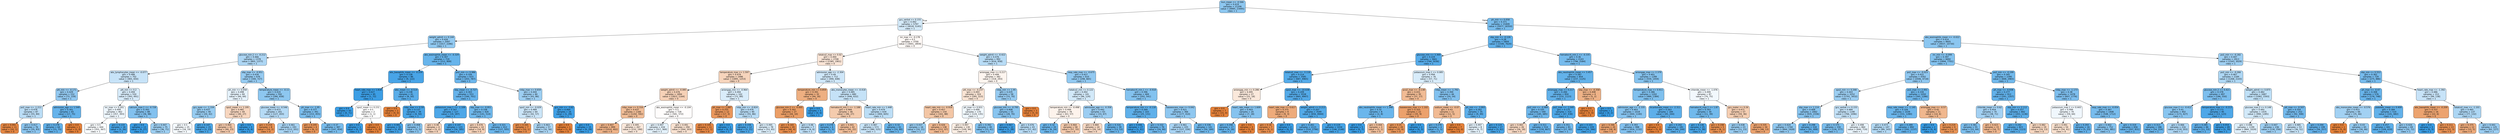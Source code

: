 digraph Tree {
node [shape=box, style="filled, rounded", color="black", fontname="helvetica"] ;
edge [fontname="helvetica"] ;
0 [label="bun_mean <= -0.566\ngini = 0.419\nsamples = 21206\nvalue = [9995, 23495]\nclass = 1", fillcolor="#8dc7f0"] ;
1 [label="gcs_verbal <= 0.155\ngini = 0.492\nsamples = 5797\nvalue = [4018, 5145]\nclass = 1", fillcolor="#d4eaf9"] ;
0 -> 1 [labeldistance=2.5, labelangle=45, headlabel="True"] ;
2 [label="weight_admit <= 0.144\ngini = 0.426\nsamples = 2097\nvalue = [1017, 2286]\nclass = 1", fillcolor="#91c9f1"] ;
1 -> 2 ;
3 [label="glucose_min.2 <= -0.212\ngini = 0.466\nsamples = 1378\nvalue = [805, 1377]\nclass = 1", fillcolor="#add6f4"] ;
2 -> 3 ;
4 [label="abs_lymphocytes_mean <= -0.077\ngini = 0.486\nsamples = 702\nvalue = [465, 650]\nclass = 1", fillcolor="#c7e3f8"] ;
3 -> 4 ;
5 [label="ptt_min <= -0.171\ngini = 0.429\nsamples = 152\nvalue = [72, 159]\nclass = 1", fillcolor="#93c9f1"] ;
4 -> 5 ;
6 [label="po2_max <= -1.211\ngini = 0.478\nsamples = 87\nvalue = [55, 84]\nclass = 1", fillcolor="#bbddf6"] ;
5 -> 6 ;
7 [label="gini = 0.091\nsamples = 11\nvalue = [20, 1]\nclass = 0", fillcolor="#e68743"] ;
6 -> 7 ;
8 [label="gini = 0.417\nsamples = 76\nvalue = [35, 83]\nclass = 1", fillcolor="#8cc6f0"] ;
6 -> 8 ;
9 [label="admission_age <= 1.549\ngini = 0.301\nsamples = 65\nvalue = [17, 75]\nclass = 1", fillcolor="#66b3eb"] ;
5 -> 9 ;
10 [label="gini = 0.278\nsamples = 64\nvalue = [15, 75]\nclass = 1", fillcolor="#61b1ea"] ;
9 -> 10 ;
11 [label="gini = 0.0\nsamples = 1\nvalue = [2, 0]\nclass = 0", fillcolor="#e58139"] ;
9 -> 11 ;
12 [label="ptt_min <= 0.2\ngini = 0.494\nsamples = 550\nvalue = [393, 491]\nclass = 1", fillcolor="#d7ebfa"] ;
4 -> 12 ;
13 [label="inr_max <= 0.201\ngini = 0.499\nsamples = 462\nvalue = [357, 393]\nclass = 1", fillcolor="#edf6fd"] ;
12 -> 13 ;
14 [label="gini = 0.5\nsamples = 444\nvalue = [355, 367]\nclass = 1", fillcolor="#f9fcfe"] ;
13 -> 14 ;
15 [label="gini = 0.133\nsamples = 18\nvalue = [2, 26]\nclass = 1", fillcolor="#48a5e7"] ;
13 -> 15 ;
16 [label="calcium_max.1 <= -0.728\ngini = 0.393\nsamples = 88\nvalue = [36, 98]\nclass = 1", fillcolor="#82c1ef"] ;
12 -> 16 ;
17 [label="gini = 0.0\nsamples = 13\nvalue = [0, 27]\nclass = 1", fillcolor="#399de5"] ;
16 -> 17 ;
18 [label="gini = 0.447\nsamples = 75\nvalue = [36, 71]\nclass = 1", fillcolor="#9dcff2"] ;
16 -> 18 ;
19 [label="sbp_max <= -0.951\ngini = 0.434\nsamples = 676\nvalue = [340, 727]\nclass = 1", fillcolor="#96cbf1"] ;
3 -> 19 ;
20 [label="ph_min <= 0.058\ngini = 0.498\nsamples = 84\nvalue = [60, 69]\nclass = 1", fillcolor="#e5f2fc"] ;
19 -> 20 ;
21 [label="gcs_eyes <= -1.334\ngini = 0.437\nsamples = 40\nvalue = [20, 42]\nclass = 1", fillcolor="#97ccf1"] ;
20 -> 21 ;
22 [label="gini = 0.5\nsamples = 25\nvalue = [18, 19]\nclass = 1", fillcolor="#f5fafe"] ;
21 -> 22 ;
23 [label="gini = 0.147\nsamples = 15\nvalue = [2, 23]\nclass = 1", fillcolor="#4aa6e7"] ;
21 -> 23 ;
24 [label="spo2_mean <= 1.195\ngini = 0.481\nsamples = 44\nvalue = [40, 27]\nclass = 0", fillcolor="#f7d6bf"] ;
20 -> 24 ;
25 [label="gini = 0.464\nsamples = 41\nvalue = [40, 23]\nclass = 0", fillcolor="#f4c9ab"] ;
24 -> 25 ;
26 [label="gini = 0.0\nsamples = 3\nvalue = [0, 4]\nclass = 1", fillcolor="#399de5"] ;
24 -> 26 ;
27 [label="temperature_mean <= -0.11\ngini = 0.419\nsamples = 592\nvalue = [280, 658]\nclass = 1", fillcolor="#8dc7f0"] ;
19 -> 27 ;
28 [label="glucose_mean <= -0.546\ngini = 0.473\nsamples = 201\nvalue = [127, 203]\nclass = 1", fillcolor="#b5daf5"] ;
27 -> 28 ;
29 [label="gini = 0.219\nsamples = 8\nvalue = [14, 2]\nclass = 0", fillcolor="#e99355"] ;
28 -> 29 ;
30 [label="gini = 0.461\nsamples = 193\nvalue = [113, 201]\nclass = 1", fillcolor="#a8d4f4"] ;
28 -> 30 ;
31 [label="ph_max <= -1.95\ngini = 0.377\nsamples = 391\nvalue = [153, 455]\nclass = 1", fillcolor="#7cbeee"] ;
27 -> 31 ;
32 [label="gini = 0.245\nsamples = 4\nvalue = [6, 1]\nclass = 0", fillcolor="#e9965a"] ;
31 -> 32 ;
33 [label="gini = 0.37\nsamples = 387\nvalue = [147, 454]\nclass = 1", fillcolor="#79bded"] ;
31 -> 33 ;
34 [label="abs_eosinophils_mean <= -0.329\ngini = 0.307\nsamples = 719\nvalue = [212, 909]\nclass = 1", fillcolor="#67b4eb"] ;
2 -> 34 ;
35 [label="abs_basophils_mean <= -0.259\ngini = 0.128\nsamples = 86\nvalue = [9, 122]\nclass = 1", fillcolor="#48a4e7"] ;
34 -> 35 ;
36 [label="heart_rate_max <= 1.818\ngini = 0.027\nsamples = 45\nvalue = [1, 72]\nclass = 1", fillcolor="#3c9ee5"] ;
35 -> 36 ;
37 [label="gini = 0.0\nsamples = 43\nvalue = [0, 71]\nclass = 1", fillcolor="#399de5"] ;
36 -> 37 ;
38 [label="spo2_mean <= 0.231\ngini = 0.5\nsamples = 2\nvalue = [1, 1]\nclass = 0", fillcolor="#ffffff"] ;
36 -> 38 ;
39 [label="gini = 0.0\nsamples = 1\nvalue = [0, 1]\nclass = 1", fillcolor="#399de5"] ;
38 -> 39 ;
40 [label="gini = 0.0\nsamples = 1\nvalue = [1, 0]\nclass = 0", fillcolor="#e58139"] ;
38 -> 40 ;
41 [label="wbc_mean <= -0.514\ngini = 0.238\nsamples = 41\nvalue = [8, 50]\nclass = 1", fillcolor="#59ade9"] ;
35 -> 41 ;
42 [label="gini = 0.0\nsamples = 2\nvalue = [4, 0]\nclass = 0", fillcolor="#e58139"] ;
41 -> 42 ;
43 [label="mbp_max <= 0.59\ngini = 0.137\nsamples = 39\nvalue = [4, 50]\nclass = 1", fillcolor="#49a5e7"] ;
41 -> 43 ;
44 [label="gini = 0.081\nsamples = 32\nvalue = [2, 45]\nclass = 1", fillcolor="#42a1e6"] ;
43 -> 44 ;
45 [label="gini = 0.408\nsamples = 7\nvalue = [2, 5]\nclass = 1", fillcolor="#88c4ef"] ;
43 -> 45 ;
46 [label="po2_min <= 0.986\ngini = 0.326\nsamples = 633\nvalue = [203, 787]\nclass = 1", fillcolor="#6cb6ec"] ;
34 -> 46 ;
47 [label="sbp_mean <= -0.727\ngini = 0.303\nsamples = 553\nvalue = [160, 701]\nclass = 1", fillcolor="#66b3eb"] ;
46 -> 47 ;
48 [label="potassium_max.1 <= -1.109\ngini = 0.167\nsamples = 127\nvalue = [19, 187]\nclass = 1", fillcolor="#4da7e8"] ;
47 -> 48 ;
49 [label="gini = 0.48\nsamples = 4\nvalue = [3, 2]\nclass = 0", fillcolor="#f6d5bd"] ;
48 -> 49 ;
50 [label="gini = 0.147\nsamples = 123\nvalue = [16, 185]\nclass = 1", fillcolor="#4aa5e7"] ;
48 -> 50 ;
51 [label="sbp_max <= -0.951\ngini = 0.338\nsamples = 426\nvalue = [141, 514]\nclass = 1", fillcolor="#6fb8ec"] ;
47 -> 51 ;
52 [label="gini = 0.476\nsamples = 14\nvalue = [14, 9]\nclass = 0", fillcolor="#f6d2b8"] ;
51 -> 52 ;
53 [label="gini = 0.321\nsamples = 412\nvalue = [127, 505]\nclass = 1", fillcolor="#6bb6ec"] ;
51 -> 53 ;
54 [label="mbp_max <= 0.659\ngini = 0.444\nsamples = 80\nvalue = [43, 86]\nclass = 1", fillcolor="#9ccef2"] ;
46 -> 54 ;
55 [label="spo2_min <= -0.029\ngini = 0.489\nsamples = 64\nvalue = [42, 57]\nclass = 1", fillcolor="#cbe5f8"] ;
54 -> 55 ;
56 [label="gini = 0.165\nsamples = 7\nvalue = [10, 1]\nclass = 0", fillcolor="#e88e4d"] ;
55 -> 56 ;
57 [label="gini = 0.463\nsamples = 57\nvalue = [32, 56]\nclass = 1", fillcolor="#aad5f4"] ;
55 -> 57 ;
58 [label="gcs_min <= -3.62\ngini = 0.064\nsamples = 16\nvalue = [1, 29]\nclass = 1", fillcolor="#40a0e6"] ;
54 -> 58 ;
59 [label="gini = 0.0\nsamples = 1\nvalue = [1, 0]\nclass = 0", fillcolor="#e58139"] ;
58 -> 59 ;
60 [label="gini = 0.0\nsamples = 15\nvalue = [0, 29]\nclass = 1", fillcolor="#399de5"] ;
58 -> 60 ;
61 [label="inr_max <= -0.178\ngini = 0.5\nsamples = 3700\nvalue = [3001, 2859]\nclass = 0", fillcolor="#fef9f6"] ;
1 -> 61 ;
62 [label="totalco2_max <= 0.02\ngini = 0.494\nsamples = 2708\nvalue = [2385, 1901]\nclass = 0", fillcolor="#fae5d7"] ;
61 -> 62 ;
63 [label="temperature_max <= 1.597\ngini = 0.479\nsamples = 1996\nvalue = [1895, 1253]\nclass = 0", fillcolor="#f6d4bc"] ;
62 -> 63 ;
64 [label="weight_admit <= -0.085\ngini = 0.476\nsamples = 1894\nvalue = [1823, 1164]\nclass = 0", fillcolor="#f6d1b7"] ;
63 -> 64 ;
65 [label="mbp_max <= 0.316\ngini = 0.437\nsamples = 1166\nvalue = [1242, 592]\nclass = 0", fillcolor="#f1bd97"] ;
64 -> 65 ;
66 [label="gini = 0.407\nsamples = 899\nvalue = [1010, 402]\nclass = 0", fillcolor="#efb388"] ;
65 -> 66 ;
67 [label="gini = 0.495\nsamples = 267\nvalue = [232, 190]\nclass = 0", fillcolor="#fae8db"] ;
65 -> 67 ;
68 [label="abs_eosinophils_mean <= -0.104\ngini = 0.5\nsamples = 728\nvalue = [581, 572]\nclass = 0", fillcolor="#fffdfc"] ;
64 -> 68 ;
69 [label="gini = 0.497\nsamples = 434\nvalue = [317, 369]\nclass = 1", fillcolor="#e3f1fb"] ;
68 -> 69 ;
70 [label="gini = 0.491\nsamples = 294\nvalue = [264, 203]\nclass = 0", fillcolor="#f9e2d1"] ;
68 -> 70 ;
71 [label="aniongap_min <= -0.964\ngini = 0.494\nsamples = 102\nvalue = [72, 89]\nclass = 1", fillcolor="#d9ecfa"] ;
63 -> 71 ;
72 [label="ph_max <= 1.087\ngini = 0.255\nsamples = 12\nvalue = [17, 3]\nclass = 0", fillcolor="#ea975c"] ;
71 -> 72 ;
73 [label="gini = 0.105\nsamples = 11\nvalue = [17, 1]\nclass = 0", fillcolor="#e78845"] ;
72 -> 73 ;
74 [label="gini = 0.0\nsamples = 1\nvalue = [0, 2]\nclass = 1", fillcolor="#399de5"] ;
72 -> 74 ;
75 [label="mbp_min <= -0.824\ngini = 0.476\nsamples = 90\nvalue = [55, 86]\nclass = 1", fillcolor="#b8dcf6"] ;
71 -> 75 ;
76 [label="gini = 0.159\nsamples = 12\nvalue = [2, 21]\nclass = 1", fillcolor="#4ca6e7"] ;
75 -> 76 ;
77 [label="gini = 0.495\nsamples = 78\nvalue = [53, 65]\nclass = 1", fillcolor="#daedfa"] ;
75 -> 77 ;
78 [label="admission_age <= -2.304\ngini = 0.49\nsamples = 712\nvalue = [490, 648]\nclass = 1", fillcolor="#cfe7f9"] ;
62 -> 78 ;
79 [label="temperature_min <= 0.859\ngini = 0.391\nsamples = 32\nvalue = [44, 16]\nclass = 0", fillcolor="#eeaf81"] ;
78 -> 79 ;
80 [label="glucose_min.2 <= -0.005\ngini = 0.302\nsamples = 27\nvalue = [44, 10]\nclass = 0", fillcolor="#eb9e66"] ;
79 -> 80 ;
81 [label="gini = 0.165\nsamples = 20\nvalue = [40, 4]\nclass = 0", fillcolor="#e88e4d"] ;
80 -> 81 ;
82 [label="gini = 0.48\nsamples = 7\nvalue = [4, 6]\nclass = 1", fillcolor="#bddef6"] ;
80 -> 82 ;
83 [label="gini = 0.0\nsamples = 5\nvalue = [0, 6]\nclass = 1", fillcolor="#399de5"] ;
79 -> 83 ;
84 [label="abs_monocytes_mean <= -0.418\ngini = 0.485\nsamples = 680\nvalue = [446, 632]\nclass = 1", fillcolor="#c5e2f7"] ;
78 -> 84 ;
85 [label="hematocrit_min.1 <= -1.188\ngini = 0.466\nsamples = 46\nvalue = [46, 27]\nclass = 0", fillcolor="#f4cbad"] ;
84 -> 85 ;
86 [label="gini = 0.278\nsamples = 4\nvalue = [1, 5]\nclass = 1", fillcolor="#61b1ea"] ;
85 -> 86 ;
87 [label="gini = 0.441\nsamples = 42\nvalue = [45, 22]\nclass = 0", fillcolor="#f2bf9a"] ;
85 -> 87 ;
88 [label="heart_rate_min <= 1.448\ngini = 0.479\nsamples = 634\nvalue = [400, 605]\nclass = 1", fillcolor="#bcdef6"] ;
84 -> 88 ;
89 [label="gini = 0.487\nsamples = 573\nvalue = [380, 525]\nclass = 1", fillcolor="#c8e4f8"] ;
88 -> 89 ;
90 [label="gini = 0.32\nsamples = 61\nvalue = [20, 80]\nclass = 1", fillcolor="#6ab6ec"] ;
88 -> 90 ;
91 [label="weight_admit <= -0.422\ngini = 0.476\nsamples = 992\nvalue = [616, 958]\nclass = 1", fillcolor="#b8dcf6"] ;
61 -> 91 ;
92 [label="aniongap_max <= 0.217\ngini = 0.499\nsamples = 382\nvalue = [318, 293]\nclass = 0", fillcolor="#fdf5ef"] ;
91 -> 92 ;
93 [label="ptt_max <= -0.237\ngini = 0.493\nsamples = 324\nvalue = [285, 223]\nclass = 0", fillcolor="#f9e4d4"] ;
92 -> 93 ;
94 [label="heart_rate_min <= -0.916\ngini = 0.457\nsamples = 154\nvalue = [161, 88]\nclass = 0", fillcolor="#f3c6a5"] ;
93 -> 94 ;
95 [label="gini = 0.437\nsamples = 16\nvalue = [10, 21]\nclass = 1", fillcolor="#97ccf1"] ;
94 -> 95 ;
96 [label="gini = 0.426\nsamples = 138\nvalue = [151, 67]\nclass = 0", fillcolor="#f1b991"] ;
94 -> 96 ;
97 [label="ph_max <= 0.931\ngini = 0.499\nsamples = 170\nvalue = [124, 135]\nclass = 1", fillcolor="#eff7fd"] ;
93 -> 97 ;
98 [label="gini = 0.497\nsamples = 130\nvalue = [109, 94]\nclass = 0", fillcolor="#fbeee4"] ;
97 -> 98 ;
99 [label="gini = 0.392\nsamples = 40\nvalue = [15, 41]\nclass = 1", fillcolor="#81c1ef"] ;
97 -> 99 ;
100 [label="mbp_min <= 1.95\ngini = 0.435\nsamples = 58\nvalue = [33, 70]\nclass = 1", fillcolor="#96cbf1"] ;
92 -> 100 ;
101 [label="glucose_min <= -0.795\ngini = 0.408\nsamples = 55\nvalue = [28, 70]\nclass = 1", fillcolor="#88c4ef"] ;
100 -> 101 ;
102 [label="gini = 0.067\nsamples = 12\nvalue = [1, 28]\nclass = 1", fillcolor="#40a0e6"] ;
101 -> 102 ;
103 [label="gini = 0.476\nsamples = 43\nvalue = [27, 42]\nclass = 1", fillcolor="#b8dcf6"] ;
101 -> 103 ;
104 [label="gini = 0.0\nsamples = 3\nvalue = [5, 0]\nclass = 0", fillcolor="#e58139"] ;
100 -> 104 ;
105 [label="resp_rate_max <= -0.675\ngini = 0.427\nsamples = 610\nvalue = [298, 665]\nclass = 1", fillcolor="#92c9f1"] ;
91 -> 105 ;
106 [label="totalco2_min <= 0.122\ngini = 0.492\nsamples = 141\nvalue = [96, 124]\nclass = 1", fillcolor="#d2e9f9"] ;
105 -> 106 ;
107 [label="temperature_min <= -0.498\ngini = 0.499\nsamples = 78\nvalue = [63, 57]\nclass = 0", fillcolor="#fdf3ec"] ;
106 -> 107 ;
108 [label="gini = 0.32\nsamples = 20\nvalue = [6, 24]\nclass = 1", fillcolor="#6ab6ec"] ;
107 -> 108 ;
109 [label="gini = 0.464\nsamples = 58\nvalue = [57, 33]\nclass = 0", fillcolor="#f4caac"] ;
107 -> 109 ;
110 [label="admission_age <= -0.358\ngini = 0.442\nsamples = 63\nvalue = [33, 67]\nclass = 1", fillcolor="#9bcdf2"] ;
106 -> 110 ;
111 [label="gini = 0.484\nsamples = 24\nvalue = [20, 14]\nclass = 0", fillcolor="#f7d9c4"] ;
110 -> 111 ;
112 [label="gini = 0.316\nsamples = 39\nvalue = [13, 53]\nclass = 1", fillcolor="#6ab5eb"] ;
110 -> 112 ;
113 [label="hematocrit_min.1 <= -0.918\ngini = 0.396\nsamples = 469\nvalue = [202, 541]\nclass = 1", fillcolor="#83c2ef"] ;
105 -> 113 ;
114 [label="temperature_min <= -0.118\ngini = 0.269\nsamples = 103\nvalue = [25, 131]\nclass = 1", fillcolor="#5fb0ea"] ;
113 -> 114 ;
115 [label="gini = 0.046\nsamples = 27\nvalue = [1, 41]\nclass = 1", fillcolor="#3e9fe6"] ;
114 -> 115 ;
116 [label="gini = 0.332\nsamples = 76\nvalue = [24, 90]\nclass = 1", fillcolor="#6eb7ec"] ;
114 -> 116 ;
117 [label="baseexcess_max <= 0.042\ngini = 0.421\nsamples = 366\nvalue = [177, 410]\nclass = 1", fillcolor="#8ec7f0"] ;
113 -> 117 ;
118 [label="gini = 0.461\nsamples = 225\nvalue = [127, 226]\nclass = 1", fillcolor="#a8d4f4"] ;
117 -> 118 ;
119 [label="gini = 0.336\nsamples = 141\nvalue = [50, 184]\nclass = 1", fillcolor="#6fb8ec"] ;
117 -> 119 ;
120 [label="ph_min <= 0.058\ngini = 0.371\nsamples = 15409\nvalue = [5977, 18350]\nclass = 1", fillcolor="#79bded"] ;
0 -> 120 [labeldistance=2.5, labelangle=-45, headlabel="False"] ;
121 [label="sbp_min <= -0.126\ngini = 0.28\nsamples = 5804\nvalue = [1540, 7620]\nclass = 1", fillcolor="#61b1ea"] ;
120 -> 121 ;
122 [label="glucose_min <= 3.369\ngini = 0.224\nsamples = 3661\nvalue = [744, 5036]\nclass = 1", fillcolor="#56abe9"] ;
121 -> 122 ;
123 [label="totalco2_max <= -3.118\ngini = 0.214\nsamples = 3585\nvalue = [687, 4965]\nclass = 1", fillcolor="#54abe9"] ;
122 -> 123 ;
124 [label="aniongap_min <= 0.286\ngini = 0.495\nsamples = 27\nvalue = [22, 18]\nclass = 0", fillcolor="#fae8db"] ;
123 -> 124 ;
125 [label="gini = 0.0\nsamples = 7\nvalue = [15, 0]\nclass = 0", fillcolor="#e58139"] ;
124 -> 125 ;
126 [label="heart_rate_mean <= 1.609\ngini = 0.403\nsamples = 20\nvalue = [7, 18]\nclass = 1", fillcolor="#86c3ef"] ;
124 -> 126 ;
127 [label="gini = 0.298\nsamples = 17\nvalue = [4, 18]\nclass = 1", fillcolor="#65b3eb"] ;
126 -> 127 ;
128 [label="gini = 0.0\nsamples = 3\nvalue = [3, 0]\nclass = 0", fillcolor="#e58139"] ;
126 -> 128 ;
129 [label="spo2_max <= -10.638\ngini = 0.209\nsamples = 3558\nvalue = [665, 4947]\nclass = 1", fillcolor="#54aae8"] ;
123 -> 129 ;
130 [label="heart_rate_max <= 0.617\ngini = 0.375\nsamples = 9\nvalue = [9, 3]\nclass = 0", fillcolor="#eeab7b"] ;
129 -> 130 ;
131 [label="gini = 0.18\nsamples = 7\nvalue = [9, 1]\nclass = 0", fillcolor="#e88f4f"] ;
130 -> 131 ;
132 [label="gini = 0.0\nsamples = 2\nvalue = [0, 2]\nclass = 1", fillcolor="#399de5"] ;
130 -> 132 ;
133 [label="weight_admit <= 0.213\ngini = 0.207\nsamples = 3549\nvalue = [656, 4944]\nclass = 1", fillcolor="#53aae8"] ;
129 -> 133 ;
134 [label="gini = 0.261\nsamples = 2115\nvalue = [510, 2796]\nclass = 1", fillcolor="#5dafea"] ;
133 -> 134 ;
135 [label="gini = 0.119\nsamples = 1434\nvalue = [146, 2148]\nclass = 1", fillcolor="#46a4e7"] ;
133 -> 135 ;
136 [label="potassium_max.1 <= 0.085\ngini = 0.494\nsamples = 76\nvalue = [57, 71]\nclass = 1", fillcolor="#d8ecfa"] ;
122 -> 136 ;
137 [label="pco2_max <= -0.138\ngini = 0.431\nsamples = 30\nvalue = [37, 17]\nclass = 0", fillcolor="#f1bb94"] ;
136 -> 137 ;
138 [label="abs_neutrophils_mean <= 1.348\ngini = 0.32\nsamples = 8\nvalue = [2, 8]\nclass = 1", fillcolor="#6ab6ec"] ;
137 -> 138 ;
139 [label="gini = 0.0\nsamples = 5\nvalue = [0, 7]\nclass = 1", fillcolor="#399de5"] ;
138 -> 139 ;
140 [label="gini = 0.444\nsamples = 3\nvalue = [2, 1]\nclass = 0", fillcolor="#f2c09c"] ;
138 -> 140 ;
141 [label="baseexcess_max <= 1.102\ngini = 0.325\nsamples = 22\nvalue = [35, 9]\nclass = 0", fillcolor="#eca16c"] ;
137 -> 141 ;
142 [label="gini = 0.25\nsamples = 20\nvalue = [35, 6]\nclass = 0", fillcolor="#e9975b"] ;
141 -> 142 ;
143 [label="gini = 0.0\nsamples = 2\nvalue = [0, 3]\nclass = 1", fillcolor="#399de5"] ;
141 -> 143 ;
144 [label="mbp_mean <= -1.792\ngini = 0.394\nsamples = 46\nvalue = [20, 54]\nclass = 1", fillcolor="#82c1ef"] ;
136 -> 144 ;
145 [label="sodium_mean <= -0.07\ngini = 0.43\nsamples = 11\nvalue = [11, 5]\nclass = 0", fillcolor="#f1ba93"] ;
144 -> 145 ;
146 [label="gini = 0.278\nsamples = 4\nvalue = [1, 5]\nclass = 1", fillcolor="#61b1ea"] ;
145 -> 146 ;
147 [label="gini = 0.0\nsamples = 7\nvalue = [10, 0]\nclass = 0", fillcolor="#e58139"] ;
145 -> 147 ;
148 [label="ph_min <= -3.993\ngini = 0.262\nsamples = 35\nvalue = [9, 49]\nclass = 1", fillcolor="#5dafea"] ;
144 -> 148 ;
149 [label="gini = 0.497\nsamples = 8\nvalue = [6, 7]\nclass = 1", fillcolor="#e3f1fb"] ;
148 -> 149 ;
150 [label="gini = 0.124\nsamples = 27\nvalue = [3, 42]\nclass = 1", fillcolor="#47a4e7"] ;
148 -> 150 ;
151 [label="hematocrit_min.1 <= -0.335\ngini = 0.36\nsamples = 2143\nvalue = [796, 2584]\nclass = 1", fillcolor="#76bbed"] ;
121 -> 151 ;
152 [label="abs_neutrophils_mean <= 3.457\ngini = 0.287\nsamples = 854\nvalue = [237, 1125]\nclass = 1", fillcolor="#63b2ea"] ;
151 -> 152 ;
153 [label="aniongap_max <= 0.217\ngini = 0.284\nsamples = 850\nvalue = [232, 1123]\nclass = 1", fillcolor="#62b1ea"] ;
152 -> 153 ;
154 [label="po2_min <= -0.984\ngini = 0.335\nsamples = 540\nvalue = [185, 685]\nclass = 1", fillcolor="#6eb7ec"] ;
153 -> 154 ;
155 [label="gini = 0.483\nsamples = 26\nvalue = [26, 18]\nclass = 0", fillcolor="#f7d8c2"] ;
154 -> 155 ;
156 [label="gini = 0.311\nsamples = 514\nvalue = [159, 667]\nclass = 1", fillcolor="#68b4eb"] ;
154 -> 156 ;
157 [label="po2_max <= -1.045\ngini = 0.175\nsamples = 310\nvalue = [47, 438]\nclass = 1", fillcolor="#4ea8e8"] ;
153 -> 157 ;
158 [label="gini = 0.351\nsamples = 81\nvalue = [27, 92]\nclass = 1", fillcolor="#73baed"] ;
157 -> 158 ;
159 [label="gini = 0.103\nsamples = 229\nvalue = [20, 346]\nclass = 1", fillcolor="#44a3e7"] ;
157 -> 159 ;
160 [label="sbp_max <= -0.358\ngini = 0.408\nsamples = 4\nvalue = [5, 2]\nclass = 0", fillcolor="#efb388"] ;
152 -> 160 ;
161 [label="gini = 0.0\nsamples = 2\nvalue = [5, 0]\nclass = 0", fillcolor="#e58139"] ;
160 -> 161 ;
162 [label="gini = 0.0\nsamples = 2\nvalue = [0, 2]\nclass = 1", fillcolor="#399de5"] ;
160 -> 162 ;
163 [label="aniongap_max <= 2.379\ngini = 0.401\nsamples = 1289\nvalue = [559, 1459]\nclass = 1", fillcolor="#85c3ef"] ;
151 -> 163 ;
164 [label="temperature_max <= 0.911\ngini = 0.386\nsamples = 1202\nvalue = [489, 1384]\nclass = 1", fillcolor="#7fc0ee"] ;
163 -> 164 ;
165 [label="admission_age <= -2.335\ngini = 0.403\nsamples = 1018\nvalue = [444, 1140]\nclass = 1", fillcolor="#86c3ef"] ;
164 -> 165 ;
166 [label="gini = 0.346\nsamples = 20\nvalue = [28, 8]\nclass = 0", fillcolor="#eca572"] ;
165 -> 166 ;
167 [label="gini = 0.393\nsamples = 998\nvalue = [416, 1132]\nclass = 1", fillcolor="#82c1ef"] ;
165 -> 167 ;
168 [label="bicarbonate_mean <= -2.311\ngini = 0.263\nsamples = 184\nvalue = [45, 244]\nclass = 1", fillcolor="#5eafea"] ;
164 -> 168 ;
169 [label="gini = 0.0\nsamples = 3\nvalue = [5, 0]\nclass = 0", fillcolor="#e58139"] ;
168 -> 169 ;
170 [label="gini = 0.242\nsamples = 181\nvalue = [40, 244]\nclass = 1", fillcolor="#59ade9"] ;
168 -> 170 ;
171 [label="chloride_mean <= -1.076\ngini = 0.499\nsamples = 87\nvalue = [70, 75]\nclass = 1", fillcolor="#f2f8fd"] ;
163 -> 171 ;
172 [label="hematocrit_max.1 <= 1.87\ngini = 0.343\nsamples = 30\nvalue = [11, 39]\nclass = 1", fillcolor="#71b9ec"] ;
171 -> 172 ;
173 [label="gini = 0.136\nsamples = 25\nvalue = [3, 38]\nclass = 1", fillcolor="#49a5e7"] ;
172 -> 173 ;
174 [label="gini = 0.198\nsamples = 5\nvalue = [8, 1]\nclass = 0", fillcolor="#e89152"] ;
172 -> 174 ;
175 [label="gcs_motor <= 0.26\ngini = 0.471\nsamples = 57\nvalue = [59, 36]\nclass = 0", fillcolor="#f5ceb2"] ;
171 -> 175 ;
176 [label="gini = 0.438\nsamples = 23\nvalue = [11, 23]\nclass = 1", fillcolor="#98ccf1"] ;
175 -> 176 ;
177 [label="gini = 0.335\nsamples = 34\nvalue = [48, 13]\nclass = 0", fillcolor="#eca36f"] ;
175 -> 177 ;
178 [label="abs_eosinophils_mean <= -0.022\ngini = 0.414\nsamples = 9605\nvalue = [4437, 10730]\nclass = 1", fillcolor="#8bc6f0"] ;
120 -> 178 ;
179 [label="inr_min <= -0.099\ngini = 0.397\nsamples = 6692\nvalue = [2894, 7701]\nclass = 1", fillcolor="#83c2ef"] ;
178 -> 179 ;
180 [label="po2_max <= -0.023\ngini = 0.422\nsamples = 4302\nvalue = [2046, 4718]\nclass = 1", fillcolor="#8fc7f0"] ;
179 -> 180 ;
181 [label="spo2_min <= 0.268\ngini = 0.443\nsamples = 3252\nvalue = [1701, 3432]\nclass = 1", fillcolor="#9bcef2"] ;
180 -> 181 ;
182 [label="sbp_max <= 1.114\ngini = 0.408\nsamples = 2062\nvalue = [935, 2336]\nclass = 1", fillcolor="#88c4ef"] ;
181 -> 182 ;
183 [label="gini = 0.424\nsamples = 1744\nvalue = [844, 1928]\nclass = 1", fillcolor="#90c8f0"] ;
182 -> 183 ;
184 [label="gini = 0.298\nsamples = 318\nvalue = [91, 408]\nclass = 1", fillcolor="#65b3eb"] ;
182 -> 184 ;
185 [label="gcs_verbal <= 0.155\ngini = 0.484\nsamples = 1190\nvalue = [766, 1096]\nclass = 1", fillcolor="#c3e1f7"] ;
181 -> 185 ;
186 [label="gini = 0.375\nsamples = 330\nvalue = [126, 377]\nclass = 1", fillcolor="#7bbeee"] ;
185 -> 186 ;
187 [label="gini = 0.498\nsamples = 860\nvalue = [640, 719]\nclass = 1", fillcolor="#e9f4fc"] ;
185 -> 187 ;
188 [label="po2_max <= 2.491\ngini = 0.334\nsamples = 1050\nvalue = [345, 1286]\nclass = 1", fillcolor="#6eb7ec"] ;
180 -> 188 ;
189 [label="resp_rate_mean <= -1.145\ngini = 0.326\nsamples = 1039\nvalue = [331, 1280]\nclass = 1", fillcolor="#6cb6ec"] ;
188 -> 189 ;
190 [label="gini = 0.473\nsamples = 147\nvalue = [89, 143]\nclass = 1", fillcolor="#b4daf5"] ;
189 -> 190 ;
191 [label="gini = 0.289\nsamples = 892\nvalue = [242, 1137]\nclass = 1", fillcolor="#63b2eb"] ;
189 -> 191 ;
192 [label="aniongap_max <= -0.57\ngini = 0.42\nsamples = 11\nvalue = [14, 6]\nclass = 0", fillcolor="#f0b78e"] ;
188 -> 192 ;
193 [label="gini = 0.0\nsamples = 2\nvalue = [0, 4]\nclass = 1", fillcolor="#399de5"] ;
192 -> 193 ;
194 [label="gini = 0.219\nsamples = 9\nvalue = [14, 2]\nclass = 0", fillcolor="#e99355"] ;
192 -> 194 ;
195 [label="po2_min <= -0.199\ngini = 0.345\nsamples = 2390\nvalue = [848, 2983]\nclass = 1", fillcolor="#71b9ec"] ;
179 -> 195 ;
196 [label="ph_max <= -0.938\ngini = 0.277\nsamples = 912\nvalue = [241, 1207]\nclass = 1", fillcolor="#61b1ea"] ;
195 -> 196 ;
197 [label="chloride_mean <= 0.62\ngini = 0.454\nsamples = 70\nvalue = [38, 71]\nclass = 1", fillcolor="#a3d1f3"] ;
196 -> 197 ;
198 [label="gini = 0.381\nsamples = 55\nvalue = [22, 64]\nclass = 1", fillcolor="#7dbfee"] ;
197 -> 198 ;
199 [label="gini = 0.423\nsamples = 15\nvalue = [16, 7]\nclass = 0", fillcolor="#f0b890"] ;
197 -> 199 ;
200 [label="sbp_min <= 2.112\ngini = 0.257\nsamples = 842\nvalue = [203, 1136]\nclass = 1", fillcolor="#5cafea"] ;
196 -> 200 ;
201 [label="gini = 0.242\nsamples = 823\nvalue = [184, 1123]\nclass = 1", fillcolor="#59ade9"] ;
200 -> 201 ;
202 [label="gini = 0.482\nsamples = 19\nvalue = [19, 13]\nclass = 0", fillcolor="#f7d7c0"] ;
200 -> 202 ;
203 [label="mbp_max <= -1.173\ngini = 0.38\nsamples = 1478\nvalue = [607, 1776]\nclass = 1", fillcolor="#7dbeee"] ;
195 -> 203 ;
204 [label="potassium_max.1 <= 0.443\ngini = 0.499\nsamples = 70\nvalue = [59, 64]\nclass = 1", fillcolor="#f0f7fd"] ;
203 -> 204 ;
205 [label="gini = 0.491\nsamples = 54\nvalue = [54, 41]\nclass = 0", fillcolor="#f9e1cf"] ;
204 -> 205 ;
206 [label="gini = 0.293\nsamples = 16\nvalue = [5, 23]\nclass = 1", fillcolor="#64b2eb"] ;
204 -> 206 ;
207 [label="resp_rate_max <= -0.054\ngini = 0.367\nsamples = 1408\nvalue = [548, 1712]\nclass = 1", fillcolor="#78bced"] ;
203 -> 207 ;
208 [label="gini = 0.402\nsamples = 752\nvalue = [341, 881]\nclass = 1", fillcolor="#86c3ef"] ;
207 -> 208 ;
209 [label="gini = 0.319\nsamples = 656\nvalue = [207, 831]\nclass = 1", fillcolor="#6ab5eb"] ;
207 -> 209 ;
210 [label="po2_min <= -0.182\ngini = 0.447\nsamples = 2913\nvalue = [1543, 3029]\nclass = 1", fillcolor="#9ecff2"] ;
178 -> 210 ;
211 [label="po2_min <= -0.266\ngini = 0.467\nsamples = 2184\nvalue = [1268, 2143]\nclass = 1", fillcolor="#aed7f4"] ;
210 -> 211 ;
212 [label="glucose_min.2 <= 0.421\ngini = 0.378\nsamples = 497\nvalue = [186, 550]\nclass = 1", fillcolor="#7cbeee"] ;
211 -> 212 ;
213 [label="glucose_max.2 <= -0.412\ngini = 0.41\nsamples = 402\nvalue = [173, 427]\nclass = 1", fillcolor="#89c5f0"] ;
212 -> 213 ;
214 [label="gini = 0.313\nsamples = 186\nvalue = [54, 224]\nclass = 1", fillcolor="#69b5eb"] ;
213 -> 214 ;
215 [label="gini = 0.466\nsamples = 216\nvalue = [119, 203]\nclass = 1", fillcolor="#add6f4"] ;
213 -> 215 ;
216 [label="temperature_max <= -0.213\ngini = 0.173\nsamples = 95\nvalue = [13, 123]\nclass = 1", fillcolor="#4ea7e8"] ;
212 -> 216 ;
217 [label="gini = 0.285\nsamples = 46\nvalue = [11, 53]\nclass = 1", fillcolor="#62b1ea"] ;
216 -> 217 ;
218 [label="gini = 0.054\nsamples = 49\nvalue = [2, 70]\nclass = 1", fillcolor="#3fa0e6"] ;
216 -> 218 ;
219 [label="weight_admit <= 0.875\ngini = 0.482\nsamples = 1687\nvalue = [1082, 1593]\nclass = 1", fillcolor="#bfe0f7"] ;
211 -> 219 ;
220 [label="glucose_max.2 <= 0.148\ngini = 0.492\nsamples = 1435\nvalue = [990, 1285]\nclass = 1", fillcolor="#d2e9f9"] ;
219 -> 220 ;
221 [label="gini = 0.496\nsamples = 1199\nvalue = [860, 1029]\nclass = 1", fillcolor="#deeffb"] ;
220 -> 221 ;
222 [label="gini = 0.447\nsamples = 236\nvalue = [130, 256]\nclass = 1", fillcolor="#9ecff2"] ;
220 -> 222 ;
223 [label="ptt_max <= -0.507\ngini = 0.354\nsamples = 252\nvalue = [92, 308]\nclass = 1", fillcolor="#74baed"] ;
219 -> 223 ;
224 [label="gini = 0.485\nsamples = 53\nvalue = [36, 51]\nclass = 1", fillcolor="#c5e2f7"] ;
223 -> 224 ;
225 [label="gini = 0.294\nsamples = 199\nvalue = [56, 257]\nclass = 1", fillcolor="#64b2eb"] ;
223 -> 225 ;
226 [label="sbp_min <= 0.553\ngini = 0.362\nsamples = 729\nvalue = [275, 886]\nclass = 1", fillcolor="#76bbed"] ;
210 -> 226 ;
227 [label="ph_max <= -0.47\ngini = 0.308\nsamples = 576\nvalue = [176, 748]\nclass = 1", fillcolor="#68b4eb"] ;
226 -> 227 ;
228 [label="abs_monocytes_mean <= -0.576\ngini = 0.453\nsamples = 66\nvalue = [35, 66]\nclass = 1", fillcolor="#a2d1f3"] ;
227 -> 228 ;
229 [label="gini = 0.0\nsamples = 1\nvalue = [5, 0]\nclass = 0", fillcolor="#e58139"] ;
228 -> 229 ;
230 [label="gini = 0.43\nsamples = 65\nvalue = [30, 66]\nclass = 1", fillcolor="#93caf1"] ;
228 -> 230 ;
231 [label="platelets_mean <= 0.409\ngini = 0.284\nsamples = 510\nvalue = [141, 682]\nclass = 1", fillcolor="#62b1ea"] ;
227 -> 231 ;
232 [label="gini = 0.257\nsamples = 441\nvalue = [109, 610]\nclass = 1", fillcolor="#5cafea"] ;
231 -> 232 ;
233 [label="gini = 0.426\nsamples = 69\nvalue = [32, 72]\nclass = 1", fillcolor="#91c9f1"] ;
231 -> 233 ;
234 [label="heart_rate_max <= -1.392\ngini = 0.486\nsamples = 153\nvalue = [99, 138]\nclass = 1", fillcolor="#c7e3f8"] ;
226 -> 234 ;
235 [label="abs_basophils_mean <= -0.209\ngini = 0.337\nsamples = 16\nvalue = [22, 6]\nclass = 0", fillcolor="#eca36f"] ;
234 -> 235 ;
236 [label="gini = 0.0\nsamples = 3\nvalue = [0, 3]\nclass = 1", fillcolor="#399de5"] ;
235 -> 236 ;
237 [label="gini = 0.211\nsamples = 13\nvalue = [22, 3]\nclass = 0", fillcolor="#e99254"] ;
235 -> 237 ;
238 [label="totalco2_max <= -1.101\ngini = 0.465\nsamples = 137\nvalue = [77, 132]\nclass = 1", fillcolor="#acd6f4"] ;
234 -> 238 ;
239 [label="gini = 0.375\nsamples = 12\nvalue = [15, 5]\nclass = 0", fillcolor="#eeab7b"] ;
238 -> 239 ;
240 [label="gini = 0.441\nsamples = 125\nvalue = [62, 127]\nclass = 1", fillcolor="#9acdf2"] ;
238 -> 240 ;
}